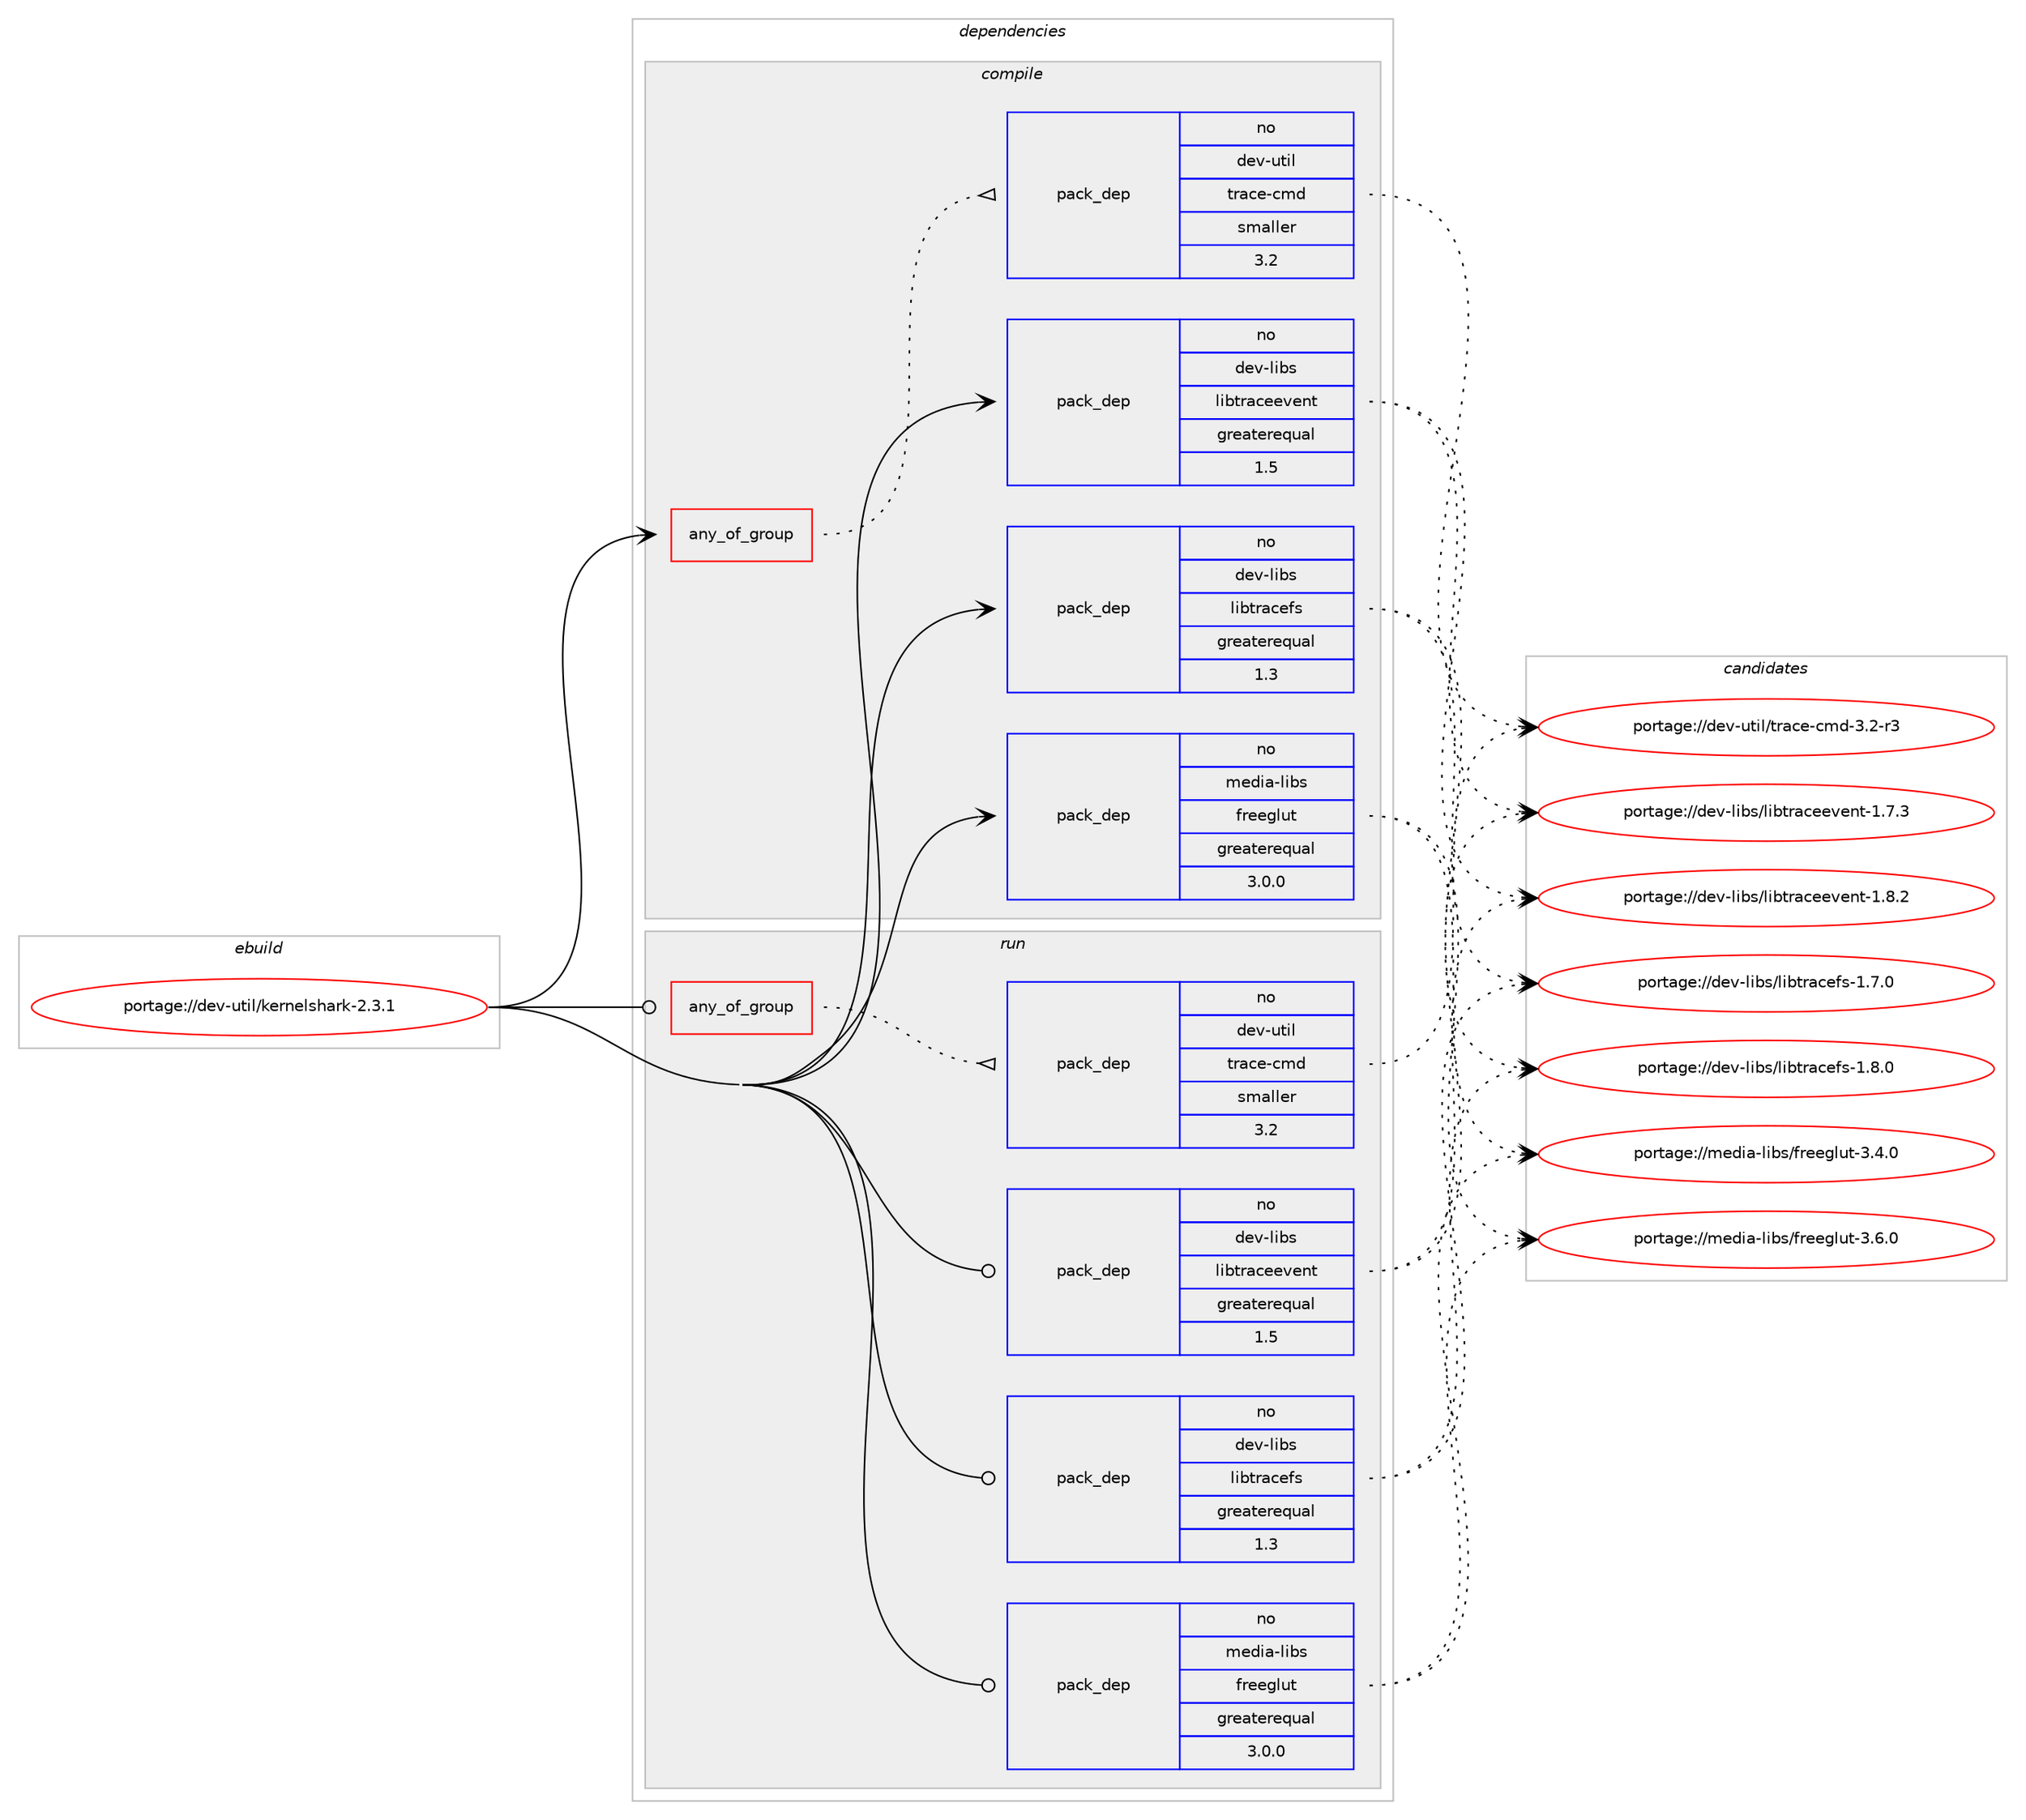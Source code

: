 digraph prolog {

# *************
# Graph options
# *************

newrank=true;
concentrate=true;
compound=true;
graph [rankdir=LR,fontname=Helvetica,fontsize=10,ranksep=1.5];#, ranksep=2.5, nodesep=0.2];
edge  [arrowhead=vee];
node  [fontname=Helvetica,fontsize=10];

# **********
# The ebuild
# **********

subgraph cluster_leftcol {
color=gray;
rank=same;
label=<<i>ebuild</i>>;
id [label="portage://dev-util/kernelshark-2.3.1", color=red, width=4, href="../dev-util/kernelshark-2.3.1.svg"];
}

# ****************
# The dependencies
# ****************

subgraph cluster_midcol {
color=gray;
label=<<i>dependencies</i>>;
subgraph cluster_compile {
fillcolor="#eeeeee";
style=filled;
label=<<i>compile</i>>;
subgraph any1266 {
dependency110706 [label=<<TABLE BORDER="0" CELLBORDER="1" CELLSPACING="0" CELLPADDING="4"><TR><TD CELLPADDING="10">any_of_group</TD></TR></TABLE>>, shape=none, color=red];# *** BEGIN UNKNOWN DEPENDENCY TYPE (TODO) ***
# dependency110706 -> package_dependency(portage://dev-util/kernelshark-2.3.1,install,no,dev-libs,libtracecmd,none,[,,],[],[])
# *** END UNKNOWN DEPENDENCY TYPE (TODO) ***

subgraph pack49859 {
dependency110707 [label=<<TABLE BORDER="0" CELLBORDER="1" CELLSPACING="0" CELLPADDING="4" WIDTH="220"><TR><TD ROWSPAN="6" CELLPADDING="30">pack_dep</TD></TR><TR><TD WIDTH="110">no</TD></TR><TR><TD>dev-util</TD></TR><TR><TD>trace-cmd</TD></TR><TR><TD>smaller</TD></TR><TR><TD>3.2</TD></TR></TABLE>>, shape=none, color=blue];
}
dependency110706:e -> dependency110707:w [weight=20,style="dotted",arrowhead="oinv"];
}
id:e -> dependency110706:w [weight=20,style="solid",arrowhead="vee"];
# *** BEGIN UNKNOWN DEPENDENCY TYPE (TODO) ***
# id -> package_dependency(portage://dev-util/kernelshark-2.3.1,install,no,dev-libs,json-c,none,[,,],any_same_slot,[])
# *** END UNKNOWN DEPENDENCY TYPE (TODO) ***

subgraph pack49860 {
dependency110708 [label=<<TABLE BORDER="0" CELLBORDER="1" CELLSPACING="0" CELLPADDING="4" WIDTH="220"><TR><TD ROWSPAN="6" CELLPADDING="30">pack_dep</TD></TR><TR><TD WIDTH="110">no</TD></TR><TR><TD>dev-libs</TD></TR><TR><TD>libtraceevent</TD></TR><TR><TD>greaterequal</TD></TR><TR><TD>1.5</TD></TR></TABLE>>, shape=none, color=blue];
}
id:e -> dependency110708:w [weight=20,style="solid",arrowhead="vee"];
subgraph pack49861 {
dependency110709 [label=<<TABLE BORDER="0" CELLBORDER="1" CELLSPACING="0" CELLPADDING="4" WIDTH="220"><TR><TD ROWSPAN="6" CELLPADDING="30">pack_dep</TD></TR><TR><TD WIDTH="110">no</TD></TR><TR><TD>dev-libs</TD></TR><TR><TD>libtracefs</TD></TR><TR><TD>greaterequal</TD></TR><TR><TD>1.3</TD></TR></TABLE>>, shape=none, color=blue];
}
id:e -> dependency110709:w [weight=20,style="solid",arrowhead="vee"];
# *** BEGIN UNKNOWN DEPENDENCY TYPE (TODO) ***
# id -> package_dependency(portage://dev-util/kernelshark-2.3.1,install,no,dev-qt,qtbase,none,[,,],[slot(6),equal],[use(enable(network),none),use(enable(widgets),none)])
# *** END UNKNOWN DEPENDENCY TYPE (TODO) ***

# *** BEGIN UNKNOWN DEPENDENCY TYPE (TODO) ***
# id -> package_dependency(portage://dev-util/kernelshark-2.3.1,install,no,dev-qt,qtscxml,none,[,,],[slot(6),equal],[])
# *** END UNKNOWN DEPENDENCY TYPE (TODO) ***

# *** BEGIN UNKNOWN DEPENDENCY TYPE (TODO) ***
# id -> package_dependency(portage://dev-util/kernelshark-2.3.1,install,no,media-fonts,freefont,none,[,,],[],[])
# *** END UNKNOWN DEPENDENCY TYPE (TODO) ***

subgraph pack49862 {
dependency110710 [label=<<TABLE BORDER="0" CELLBORDER="1" CELLSPACING="0" CELLPADDING="4" WIDTH="220"><TR><TD ROWSPAN="6" CELLPADDING="30">pack_dep</TD></TR><TR><TD WIDTH="110">no</TD></TR><TR><TD>media-libs</TD></TR><TR><TD>freeglut</TD></TR><TR><TD>greaterequal</TD></TR><TR><TD>3.0.0</TD></TR></TABLE>>, shape=none, color=blue];
}
id:e -> dependency110710:w [weight=20,style="solid",arrowhead="vee"];
# *** BEGIN UNKNOWN DEPENDENCY TYPE (TODO) ***
# id -> package_dependency(portage://dev-util/kernelshark-2.3.1,install,no,x11-libs,libXi,none,[,,],any_same_slot,[])
# *** END UNKNOWN DEPENDENCY TYPE (TODO) ***

# *** BEGIN UNKNOWN DEPENDENCY TYPE (TODO) ***
# id -> package_dependency(portage://dev-util/kernelshark-2.3.1,install,no,x11-libs,libXmu,none,[,,],any_same_slot,[])
# *** END UNKNOWN DEPENDENCY TYPE (TODO) ***

}
subgraph cluster_compileandrun {
fillcolor="#eeeeee";
style=filled;
label=<<i>compile and run</i>>;
}
subgraph cluster_run {
fillcolor="#eeeeee";
style=filled;
label=<<i>run</i>>;
subgraph any1267 {
dependency110711 [label=<<TABLE BORDER="0" CELLBORDER="1" CELLSPACING="0" CELLPADDING="4"><TR><TD CELLPADDING="10">any_of_group</TD></TR></TABLE>>, shape=none, color=red];# *** BEGIN UNKNOWN DEPENDENCY TYPE (TODO) ***
# dependency110711 -> package_dependency(portage://dev-util/kernelshark-2.3.1,run,no,dev-libs,libtracecmd,none,[,,],[],[])
# *** END UNKNOWN DEPENDENCY TYPE (TODO) ***

subgraph pack49863 {
dependency110712 [label=<<TABLE BORDER="0" CELLBORDER="1" CELLSPACING="0" CELLPADDING="4" WIDTH="220"><TR><TD ROWSPAN="6" CELLPADDING="30">pack_dep</TD></TR><TR><TD WIDTH="110">no</TD></TR><TR><TD>dev-util</TD></TR><TR><TD>trace-cmd</TD></TR><TR><TD>smaller</TD></TR><TR><TD>3.2</TD></TR></TABLE>>, shape=none, color=blue];
}
dependency110711:e -> dependency110712:w [weight=20,style="dotted",arrowhead="oinv"];
}
id:e -> dependency110711:w [weight=20,style="solid",arrowhead="odot"];
# *** BEGIN UNKNOWN DEPENDENCY TYPE (TODO) ***
# id -> package_dependency(portage://dev-util/kernelshark-2.3.1,run,no,dev-libs,json-c,none,[,,],any_same_slot,[])
# *** END UNKNOWN DEPENDENCY TYPE (TODO) ***

subgraph pack49864 {
dependency110713 [label=<<TABLE BORDER="0" CELLBORDER="1" CELLSPACING="0" CELLPADDING="4" WIDTH="220"><TR><TD ROWSPAN="6" CELLPADDING="30">pack_dep</TD></TR><TR><TD WIDTH="110">no</TD></TR><TR><TD>dev-libs</TD></TR><TR><TD>libtraceevent</TD></TR><TR><TD>greaterequal</TD></TR><TR><TD>1.5</TD></TR></TABLE>>, shape=none, color=blue];
}
id:e -> dependency110713:w [weight=20,style="solid",arrowhead="odot"];
subgraph pack49865 {
dependency110714 [label=<<TABLE BORDER="0" CELLBORDER="1" CELLSPACING="0" CELLPADDING="4" WIDTH="220"><TR><TD ROWSPAN="6" CELLPADDING="30">pack_dep</TD></TR><TR><TD WIDTH="110">no</TD></TR><TR><TD>dev-libs</TD></TR><TR><TD>libtracefs</TD></TR><TR><TD>greaterequal</TD></TR><TR><TD>1.3</TD></TR></TABLE>>, shape=none, color=blue];
}
id:e -> dependency110714:w [weight=20,style="solid",arrowhead="odot"];
# *** BEGIN UNKNOWN DEPENDENCY TYPE (TODO) ***
# id -> package_dependency(portage://dev-util/kernelshark-2.3.1,run,no,dev-qt,qtbase,none,[,,],[slot(6),equal],[use(enable(network),none),use(enable(widgets),none)])
# *** END UNKNOWN DEPENDENCY TYPE (TODO) ***

# *** BEGIN UNKNOWN DEPENDENCY TYPE (TODO) ***
# id -> package_dependency(portage://dev-util/kernelshark-2.3.1,run,no,dev-qt,qtscxml,none,[,,],[slot(6),equal],[])
# *** END UNKNOWN DEPENDENCY TYPE (TODO) ***

# *** BEGIN UNKNOWN DEPENDENCY TYPE (TODO) ***
# id -> package_dependency(portage://dev-util/kernelshark-2.3.1,run,no,media-fonts,freefont,none,[,,],[],[])
# *** END UNKNOWN DEPENDENCY TYPE (TODO) ***

subgraph pack49866 {
dependency110715 [label=<<TABLE BORDER="0" CELLBORDER="1" CELLSPACING="0" CELLPADDING="4" WIDTH="220"><TR><TD ROWSPAN="6" CELLPADDING="30">pack_dep</TD></TR><TR><TD WIDTH="110">no</TD></TR><TR><TD>media-libs</TD></TR><TR><TD>freeglut</TD></TR><TR><TD>greaterequal</TD></TR><TR><TD>3.0.0</TD></TR></TABLE>>, shape=none, color=blue];
}
id:e -> dependency110715:w [weight=20,style="solid",arrowhead="odot"];
# *** BEGIN UNKNOWN DEPENDENCY TYPE (TODO) ***
# id -> package_dependency(portage://dev-util/kernelshark-2.3.1,run,no,x11-libs,libXi,none,[,,],any_same_slot,[])
# *** END UNKNOWN DEPENDENCY TYPE (TODO) ***

# *** BEGIN UNKNOWN DEPENDENCY TYPE (TODO) ***
# id -> package_dependency(portage://dev-util/kernelshark-2.3.1,run,no,x11-libs,libXmu,none,[,,],any_same_slot,[])
# *** END UNKNOWN DEPENDENCY TYPE (TODO) ***

}
}

# **************
# The candidates
# **************

subgraph cluster_choices {
rank=same;
color=gray;
label=<<i>candidates</i>>;

subgraph choice49859 {
color=black;
nodesep=1;
choice100101118451171161051084711611497991014599109100455146504511451 [label="portage://dev-util/trace-cmd-3.2-r3", color=red, width=4,href="../dev-util/trace-cmd-3.2-r3.svg"];
dependency110707:e -> choice100101118451171161051084711611497991014599109100455146504511451:w [style=dotted,weight="100"];
}
subgraph choice49860 {
color=black;
nodesep=1;
choice100101118451081059811547108105981161149799101101118101110116454946554651 [label="portage://dev-libs/libtraceevent-1.7.3", color=red, width=4,href="../dev-libs/libtraceevent-1.7.3.svg"];
choice100101118451081059811547108105981161149799101101118101110116454946564650 [label="portage://dev-libs/libtraceevent-1.8.2", color=red, width=4,href="../dev-libs/libtraceevent-1.8.2.svg"];
dependency110708:e -> choice100101118451081059811547108105981161149799101101118101110116454946554651:w [style=dotted,weight="100"];
dependency110708:e -> choice100101118451081059811547108105981161149799101101118101110116454946564650:w [style=dotted,weight="100"];
}
subgraph choice49861 {
color=black;
nodesep=1;
choice100101118451081059811547108105981161149799101102115454946554648 [label="portage://dev-libs/libtracefs-1.7.0", color=red, width=4,href="../dev-libs/libtracefs-1.7.0.svg"];
choice100101118451081059811547108105981161149799101102115454946564648 [label="portage://dev-libs/libtracefs-1.8.0", color=red, width=4,href="../dev-libs/libtracefs-1.8.0.svg"];
dependency110709:e -> choice100101118451081059811547108105981161149799101102115454946554648:w [style=dotted,weight="100"];
dependency110709:e -> choice100101118451081059811547108105981161149799101102115454946564648:w [style=dotted,weight="100"];
}
subgraph choice49862 {
color=black;
nodesep=1;
choice10910110010597451081059811547102114101101103108117116455146524648 [label="portage://media-libs/freeglut-3.4.0", color=red, width=4,href="../media-libs/freeglut-3.4.0.svg"];
choice10910110010597451081059811547102114101101103108117116455146544648 [label="portage://media-libs/freeglut-3.6.0", color=red, width=4,href="../media-libs/freeglut-3.6.0.svg"];
dependency110710:e -> choice10910110010597451081059811547102114101101103108117116455146524648:w [style=dotted,weight="100"];
dependency110710:e -> choice10910110010597451081059811547102114101101103108117116455146544648:w [style=dotted,weight="100"];
}
subgraph choice49863 {
color=black;
nodesep=1;
choice100101118451171161051084711611497991014599109100455146504511451 [label="portage://dev-util/trace-cmd-3.2-r3", color=red, width=4,href="../dev-util/trace-cmd-3.2-r3.svg"];
dependency110712:e -> choice100101118451171161051084711611497991014599109100455146504511451:w [style=dotted,weight="100"];
}
subgraph choice49864 {
color=black;
nodesep=1;
choice100101118451081059811547108105981161149799101101118101110116454946554651 [label="portage://dev-libs/libtraceevent-1.7.3", color=red, width=4,href="../dev-libs/libtraceevent-1.7.3.svg"];
choice100101118451081059811547108105981161149799101101118101110116454946564650 [label="portage://dev-libs/libtraceevent-1.8.2", color=red, width=4,href="../dev-libs/libtraceevent-1.8.2.svg"];
dependency110713:e -> choice100101118451081059811547108105981161149799101101118101110116454946554651:w [style=dotted,weight="100"];
dependency110713:e -> choice100101118451081059811547108105981161149799101101118101110116454946564650:w [style=dotted,weight="100"];
}
subgraph choice49865 {
color=black;
nodesep=1;
choice100101118451081059811547108105981161149799101102115454946554648 [label="portage://dev-libs/libtracefs-1.7.0", color=red, width=4,href="../dev-libs/libtracefs-1.7.0.svg"];
choice100101118451081059811547108105981161149799101102115454946564648 [label="portage://dev-libs/libtracefs-1.8.0", color=red, width=4,href="../dev-libs/libtracefs-1.8.0.svg"];
dependency110714:e -> choice100101118451081059811547108105981161149799101102115454946554648:w [style=dotted,weight="100"];
dependency110714:e -> choice100101118451081059811547108105981161149799101102115454946564648:w [style=dotted,weight="100"];
}
subgraph choice49866 {
color=black;
nodesep=1;
choice10910110010597451081059811547102114101101103108117116455146524648 [label="portage://media-libs/freeglut-3.4.0", color=red, width=4,href="../media-libs/freeglut-3.4.0.svg"];
choice10910110010597451081059811547102114101101103108117116455146544648 [label="portage://media-libs/freeglut-3.6.0", color=red, width=4,href="../media-libs/freeglut-3.6.0.svg"];
dependency110715:e -> choice10910110010597451081059811547102114101101103108117116455146524648:w [style=dotted,weight="100"];
dependency110715:e -> choice10910110010597451081059811547102114101101103108117116455146544648:w [style=dotted,weight="100"];
}
}

}
